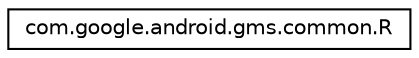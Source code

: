 digraph "Graphical Class Hierarchy"
{
 // LATEX_PDF_SIZE
  edge [fontname="Helvetica",fontsize="10",labelfontname="Helvetica",labelfontsize="10"];
  node [fontname="Helvetica",fontsize="10",shape=record];
  rankdir="LR";
  Node0 [label="com.google.android.gms.common.R",height=0.2,width=0.4,color="black", fillcolor="white", style="filled",URL="$classcom_1_1google_1_1android_1_1gms_1_1common_1_1_r.html",tooltip=" "];
}
